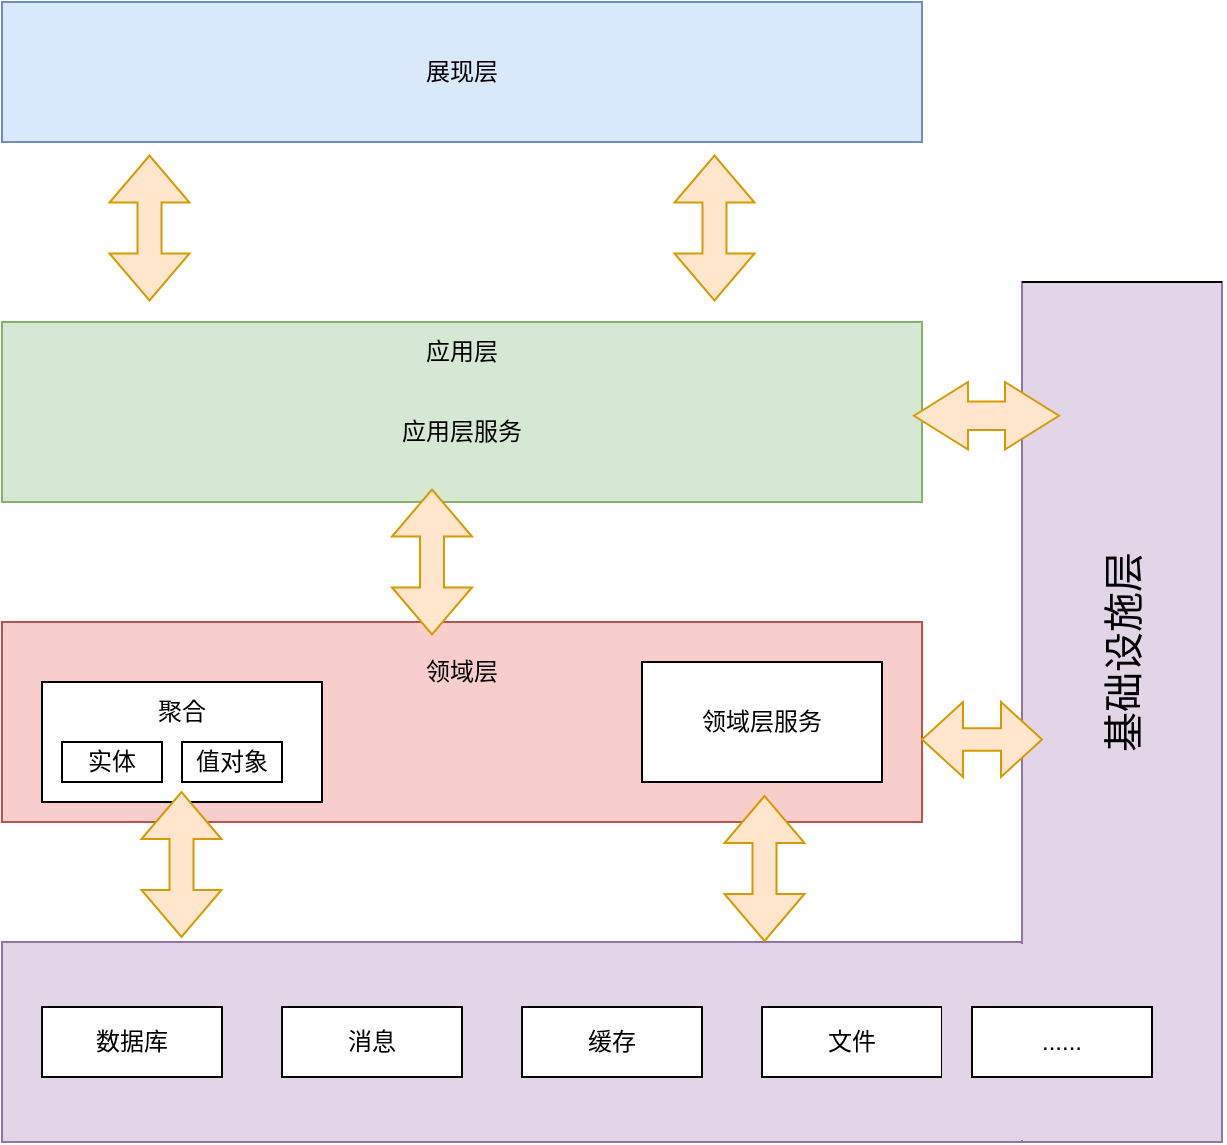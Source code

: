 <mxfile version="21.5.2" type="github">
  <diagram name="第 1 页" id="45qfrBvrJsaGVCni0OFB">
    <mxGraphModel dx="769" dy="597" grid="1" gridSize="10" guides="1" tooltips="1" connect="1" arrows="1" fold="1" page="1" pageScale="1" pageWidth="827" pageHeight="1169" math="0" shadow="0">
      <root>
        <mxCell id="0" />
        <mxCell id="1" parent="0" />
        <mxCell id="-rmpIwSdyVrjzsUK7rlI-62" value="" style="rounded=0;whiteSpace=wrap;html=1;fillColor=#e1d5e7;strokeColor=#9673a6;" parent="1" vertex="1">
          <mxGeometry x="130" y="510" width="510" height="100" as="geometry" />
        </mxCell>
        <mxCell id="-rmpIwSdyVrjzsUK7rlI-3" value="" style="rounded=0;whiteSpace=wrap;html=1;fillColor=#f8cecc;strokeColor=#b85450;" parent="1" vertex="1">
          <mxGeometry x="130" y="350" width="460" height="100" as="geometry" />
        </mxCell>
        <mxCell id="-rmpIwSdyVrjzsUK7rlI-4" value="领域层" style="text;html=1;strokeColor=none;fillColor=none;align=center;verticalAlign=middle;whiteSpace=wrap;rounded=0;" parent="1" vertex="1">
          <mxGeometry x="330" y="360" width="60" height="30" as="geometry" />
        </mxCell>
        <mxCell id="-rmpIwSdyVrjzsUK7rlI-27" value="" style="rounded=0;whiteSpace=wrap;html=1;" parent="1" vertex="1">
          <mxGeometry x="150" y="380" width="140" height="60" as="geometry" />
        </mxCell>
        <mxCell id="-rmpIwSdyVrjzsUK7rlI-28" value="领域层服务" style="rounded=0;whiteSpace=wrap;html=1;" parent="1" vertex="1">
          <mxGeometry x="450" y="370" width="120" height="60" as="geometry" />
        </mxCell>
        <mxCell id="-rmpIwSdyVrjzsUK7rlI-30" value="聚合" style="text;html=1;strokeColor=none;fillColor=none;align=center;verticalAlign=middle;whiteSpace=wrap;rounded=0;" parent="1" vertex="1">
          <mxGeometry x="190" y="380" width="60" height="30" as="geometry" />
        </mxCell>
        <mxCell id="-rmpIwSdyVrjzsUK7rlI-31" value="实体" style="rounded=0;whiteSpace=wrap;html=1;" parent="1" vertex="1">
          <mxGeometry x="160" y="410" width="50" height="20" as="geometry" />
        </mxCell>
        <mxCell id="-rmpIwSdyVrjzsUK7rlI-33" value="值对象" style="rounded=0;whiteSpace=wrap;html=1;" parent="1" vertex="1">
          <mxGeometry x="220" y="410" width="50" height="20" as="geometry" />
        </mxCell>
        <mxCell id="-rmpIwSdyVrjzsUK7rlI-38" value="" style="html=1;shadow=0;dashed=0;align=center;verticalAlign=middle;shape=mxgraph.arrows2.twoWayArrow;dy=0.7;dx=23.5;rotation=90;fillColor=#ffe6cc;strokeColor=#d79b00;" parent="1" vertex="1">
          <mxGeometry x="183.5" y="451.25" width="72.5" height="40" as="geometry" />
        </mxCell>
        <mxCell id="-rmpIwSdyVrjzsUK7rlI-46" value="" style="rounded=0;whiteSpace=wrap;html=1;strokeColor=#9673a6;fillColor=#e1d5e7;" parent="1" vertex="1">
          <mxGeometry x="640" y="180" width="100" height="430" as="geometry" />
        </mxCell>
        <mxCell id="-rmpIwSdyVrjzsUK7rlI-1" value="展现层" style="rounded=0;whiteSpace=wrap;html=1;fillColor=#dae8fc;strokeColor=#6c8ebf;" parent="1" vertex="1">
          <mxGeometry x="130" y="40" width="460" height="70" as="geometry" />
        </mxCell>
        <mxCell id="-rmpIwSdyVrjzsUK7rlI-21" value="数据库" style="rounded=0;whiteSpace=wrap;html=1;" parent="1" vertex="1">
          <mxGeometry x="150" y="542.5" width="90" height="35" as="geometry" />
        </mxCell>
        <mxCell id="-rmpIwSdyVrjzsUK7rlI-22" value="消息" style="rounded=0;whiteSpace=wrap;html=1;" parent="1" vertex="1">
          <mxGeometry x="270" y="542.5" width="90" height="35" as="geometry" />
        </mxCell>
        <mxCell id="-rmpIwSdyVrjzsUK7rlI-23" value="缓存" style="rounded=0;whiteSpace=wrap;html=1;" parent="1" vertex="1">
          <mxGeometry x="390" y="542.5" width="90" height="35" as="geometry" />
        </mxCell>
        <mxCell id="-rmpIwSdyVrjzsUK7rlI-24" value="文件" style="rounded=0;whiteSpace=wrap;html=1;" parent="1" vertex="1">
          <mxGeometry x="510" y="542.5" width="90" height="35" as="geometry" />
        </mxCell>
        <mxCell id="-rmpIwSdyVrjzsUK7rlI-25" value="&lt;font style=&quot;font-size: 20px;&quot;&gt;基础设施层&lt;/font&gt;" style="text;html=1;align=center;verticalAlign=middle;whiteSpace=wrap;rounded=0;rotation=-90;" parent="1" vertex="1">
          <mxGeometry x="560" y="340" width="260" height="50" as="geometry" />
        </mxCell>
        <mxCell id="-rmpIwSdyVrjzsUK7rlI-26" value="......" style="text;html=1;strokeColor=none;fillColor=none;align=center;verticalAlign=middle;whiteSpace=wrap;rounded=0;" parent="1" vertex="1">
          <mxGeometry x="600" y="535" width="60" height="30" as="geometry" />
        </mxCell>
        <mxCell id="-rmpIwSdyVrjzsUK7rlI-2" value="" style="rounded=0;whiteSpace=wrap;html=1;fillColor=#d5e8d4;strokeColor=#82b366;" parent="1" vertex="1">
          <mxGeometry x="130" y="200" width="460" height="90" as="geometry" />
        </mxCell>
        <mxCell id="-rmpIwSdyVrjzsUK7rlI-5" value="应用层" style="text;html=1;strokeColor=none;fillColor=none;align=center;verticalAlign=middle;whiteSpace=wrap;rounded=0;" parent="1" vertex="1">
          <mxGeometry x="330" y="200" width="60" height="30" as="geometry" />
        </mxCell>
        <mxCell id="-rmpIwSdyVrjzsUK7rlI-29" value="应用层服务" style="text;html=1;strokeColor=none;fillColor=none;align=center;verticalAlign=middle;whiteSpace=wrap;rounded=0;" parent="1" vertex="1">
          <mxGeometry x="305" y="240" width="110" height="30" as="geometry" />
        </mxCell>
        <mxCell id="-rmpIwSdyVrjzsUK7rlI-39" value="" style="html=1;shadow=0;dashed=0;align=center;verticalAlign=middle;shape=mxgraph.arrows2.twoWayArrow;dy=0.58;dx=27;rotation=0;fillColor=#ffe6cc;strokeColor=#d79b00;" parent="1" vertex="1">
          <mxGeometry x="586" y="230" width="72.5" height="33.75" as="geometry" />
        </mxCell>
        <mxCell id="-rmpIwSdyVrjzsUK7rlI-40" value="" style="html=1;shadow=0;dashed=0;align=center;verticalAlign=middle;shape=mxgraph.arrows2.twoWayArrow;dy=0.7;dx=20.5;rotation=0;fillColor=#ffe6cc;strokeColor=#d79b00;" parent="1" vertex="1">
          <mxGeometry x="590" y="390" width="60" height="37.5" as="geometry" />
        </mxCell>
        <mxCell id="-rmpIwSdyVrjzsUK7rlI-52" value="" style="endArrow=none;html=1;rounded=0;entryX=1;entryY=0;entryDx=0;entryDy=0;" parent="1" target="-rmpIwSdyVrjzsUK7rlI-46" edge="1">
          <mxGeometry width="50" height="50" relative="1" as="geometry">
            <mxPoint x="640" y="180" as="sourcePoint" />
            <mxPoint x="690" y="130" as="targetPoint" />
          </mxGeometry>
        </mxCell>
        <mxCell id="-rmpIwSdyVrjzsUK7rlI-56" value="" style="html=1;shadow=0;dashed=0;align=center;verticalAlign=middle;shape=mxgraph.arrows2.twoWayArrow;dy=0.7;dx=23.5;rotation=90;fillColor=#ffe6cc;strokeColor=#d79b00;" parent="1" vertex="1">
          <mxGeometry x="308.75" y="300" width="72.5" height="40" as="geometry" />
        </mxCell>
        <mxCell id="-rmpIwSdyVrjzsUK7rlI-57" value="" style="html=1;shadow=0;dashed=0;align=center;verticalAlign=middle;shape=mxgraph.arrows2.twoWayArrow;dy=0.7;dx=23.5;rotation=90;fillColor=#ffe6cc;strokeColor=#d79b00;" parent="1" vertex="1">
          <mxGeometry x="167.5" y="133" width="72.5" height="40" as="geometry" />
        </mxCell>
        <mxCell id="-rmpIwSdyVrjzsUK7rlI-58" value="" style="html=1;shadow=0;dashed=0;align=center;verticalAlign=middle;shape=mxgraph.arrows2.twoWayArrow;dy=0.7;dx=23.5;rotation=90;fillColor=#ffe6cc;strokeColor=#d79b00;" parent="1" vertex="1">
          <mxGeometry x="450" y="133" width="72.5" height="40" as="geometry" />
        </mxCell>
        <mxCell id="-rmpIwSdyVrjzsUK7rlI-59" value="" style="html=1;shadow=0;dashed=0;align=center;verticalAlign=middle;shape=mxgraph.arrows2.twoWayArrow;dy=0.7;dx=23.5;rotation=90;fillColor=#ffe6cc;strokeColor=#d79b00;" parent="1" vertex="1">
          <mxGeometry x="475" y="453.25" width="72.5" height="40" as="geometry" />
        </mxCell>
        <mxCell id="-rmpIwSdyVrjzsUK7rlI-63" value="" style="rounded=0;whiteSpace=wrap;html=1;fillColor=#e1d5e7;strokeColor=none;" parent="1" vertex="1">
          <mxGeometry x="600" y="511" width="120" height="98" as="geometry" />
        </mxCell>
        <mxCell id="KGosyKnK43wHKvl___Ui-1" value="......" style="rounded=0;whiteSpace=wrap;html=1;" vertex="1" parent="1">
          <mxGeometry x="615" y="542.5" width="90" height="35" as="geometry" />
        </mxCell>
      </root>
    </mxGraphModel>
  </diagram>
</mxfile>
